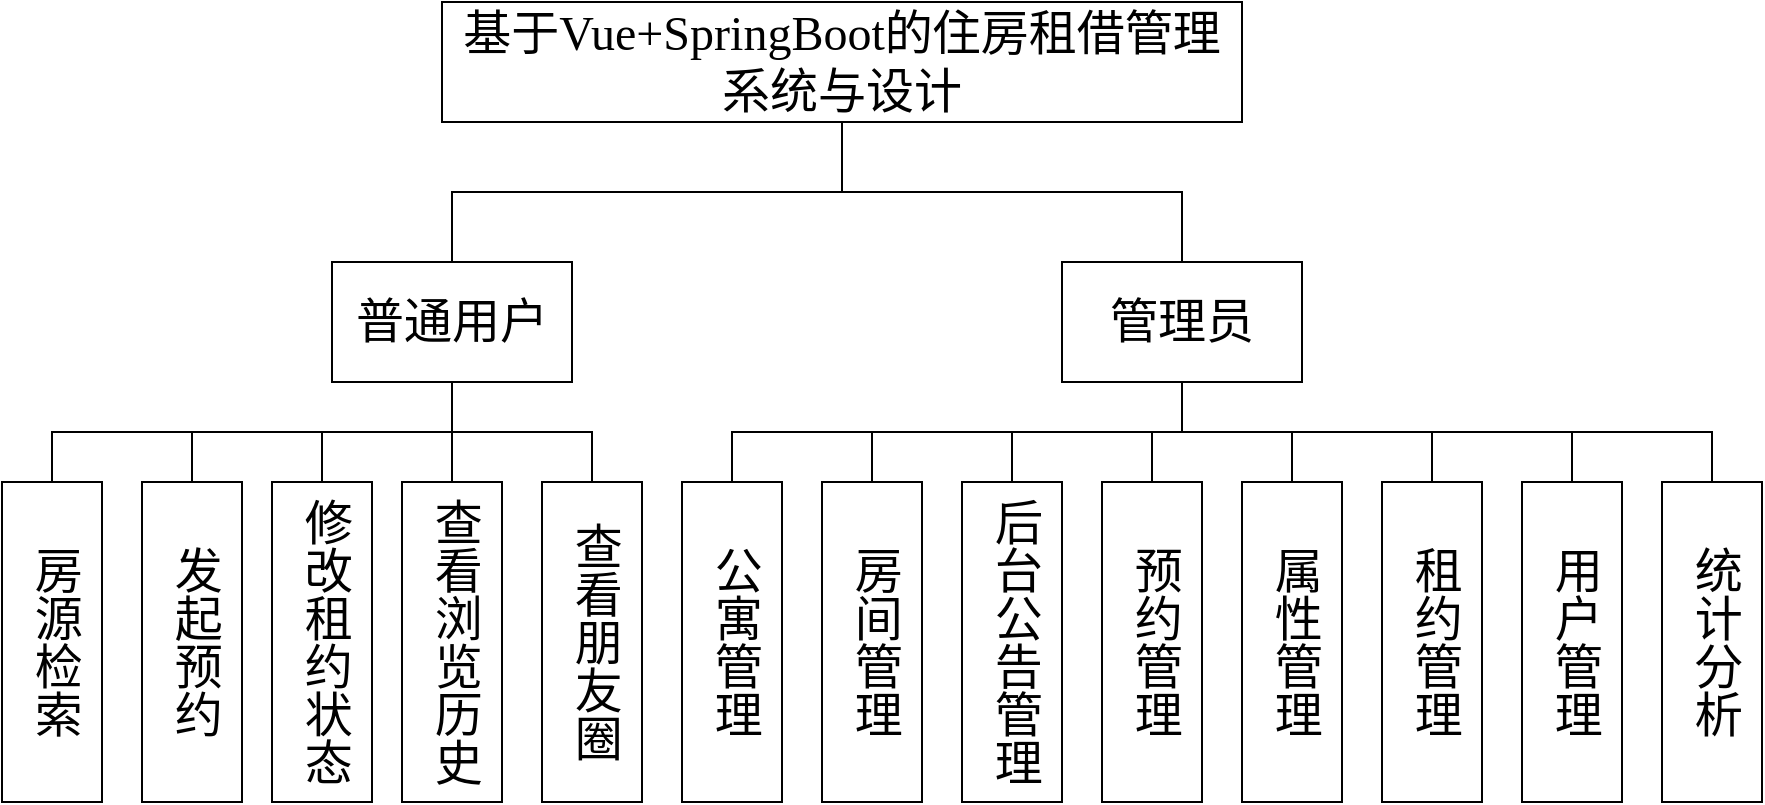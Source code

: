 <mxfile version="24.7.4" pages="6">
  <diagram name="第 1 页" id="FcYuLk7M3eU0l6T_arur">
    <mxGraphModel dx="1220" dy="830" grid="1" gridSize="10" guides="1" tooltips="1" connect="1" arrows="1" fold="1" page="1" pageScale="1" pageWidth="827" pageHeight="1169" math="0" shadow="0">
      <root>
        <mxCell id="0" />
        <mxCell id="1" parent="0" />
        <mxCell id="2OoA-qGZE4qfHTZQGie5-5" style="edgeStyle=orthogonalEdgeStyle;rounded=0;orthogonalLoop=1;jettySize=auto;html=1;exitX=0.5;exitY=1;exitDx=0;exitDy=0;entryX=0.5;entryY=0;entryDx=0;entryDy=0;fontFamily=宋体;fontSize=24;fontStyle=0;endArrow=none;endFill=0;" parent="1" source="2OoA-qGZE4qfHTZQGie5-1" target="2OoA-qGZE4qfHTZQGie5-2" edge="1">
          <mxGeometry relative="1" as="geometry" />
        </mxCell>
        <mxCell id="2OoA-qGZE4qfHTZQGie5-6" style="edgeStyle=orthogonalEdgeStyle;rounded=0;orthogonalLoop=1;jettySize=auto;html=1;exitX=0.5;exitY=1;exitDx=0;exitDy=0;entryX=0.5;entryY=0;entryDx=0;entryDy=0;fontFamily=宋体;fontSize=24;fontStyle=0;endArrow=none;endFill=0;" parent="1" source="2OoA-qGZE4qfHTZQGie5-1" target="2OoA-qGZE4qfHTZQGie5-3" edge="1">
          <mxGeometry relative="1" as="geometry" />
        </mxCell>
        <mxCell id="2OoA-qGZE4qfHTZQGie5-1" value="&lt;span style=&quot;font-size: 24px;&quot; lang=&quot;EN-US&quot;&gt;&lt;font style=&quot;font-size: 24px;&quot;&gt;基于Vue+SpringBoot的住房租借管理系统与设计&lt;/font&gt;&lt;/span&gt;" style="rounded=0;whiteSpace=wrap;html=1;fontFamily=宋体;fontSize=24;fontStyle=0" parent="1" vertex="1">
          <mxGeometry x="230" y="110" width="400" height="60" as="geometry" />
        </mxCell>
        <mxCell id="2OoA-qGZE4qfHTZQGie5-15" style="edgeStyle=orthogonalEdgeStyle;rounded=0;orthogonalLoop=1;jettySize=auto;html=1;exitX=0.5;exitY=1;exitDx=0;exitDy=0;entryX=0.5;entryY=0;entryDx=0;entryDy=0;fontStyle=0;fontFamily=宋体;fontSize=24;endArrow=none;endFill=0;" parent="1" source="2OoA-qGZE4qfHTZQGie5-2" target="2OoA-qGZE4qfHTZQGie5-7" edge="1">
          <mxGeometry relative="1" as="geometry" />
        </mxCell>
        <mxCell id="2OoA-qGZE4qfHTZQGie5-16" style="edgeStyle=orthogonalEdgeStyle;rounded=0;orthogonalLoop=1;jettySize=auto;html=1;exitX=0.5;exitY=1;exitDx=0;exitDy=0;entryX=0.5;entryY=0;entryDx=0;entryDy=0;fontStyle=0;fontFamily=宋体;fontSize=24;endArrow=none;endFill=0;" parent="1" source="2OoA-qGZE4qfHTZQGie5-2" target="2OoA-qGZE4qfHTZQGie5-8" edge="1">
          <mxGeometry relative="1" as="geometry" />
        </mxCell>
        <mxCell id="2OoA-qGZE4qfHTZQGie5-17" style="edgeStyle=orthogonalEdgeStyle;rounded=0;orthogonalLoop=1;jettySize=auto;html=1;exitX=0.5;exitY=1;exitDx=0;exitDy=0;entryX=0.5;entryY=0;entryDx=0;entryDy=0;fontStyle=0;fontFamily=宋体;fontSize=24;endArrow=none;endFill=0;" parent="1" source="2OoA-qGZE4qfHTZQGie5-2" target="2OoA-qGZE4qfHTZQGie5-10" edge="1">
          <mxGeometry relative="1" as="geometry" />
        </mxCell>
        <mxCell id="2OoA-qGZE4qfHTZQGie5-18" style="edgeStyle=orthogonalEdgeStyle;rounded=0;orthogonalLoop=1;jettySize=auto;html=1;exitX=0.5;exitY=1;exitDx=0;exitDy=0;entryX=0.5;entryY=0;entryDx=0;entryDy=0;fontStyle=0;fontFamily=宋体;fontSize=24;endArrow=none;endFill=0;" parent="1" source="2OoA-qGZE4qfHTZQGie5-2" target="2OoA-qGZE4qfHTZQGie5-13" edge="1">
          <mxGeometry relative="1" as="geometry" />
        </mxCell>
        <mxCell id="2OoA-qGZE4qfHTZQGie5-19" style="edgeStyle=orthogonalEdgeStyle;rounded=0;orthogonalLoop=1;jettySize=auto;html=1;exitX=0.5;exitY=1;exitDx=0;exitDy=0;entryX=0.5;entryY=0;entryDx=0;entryDy=0;fontStyle=0;fontFamily=宋体;fontSize=24;endArrow=none;endFill=0;" parent="1" source="2OoA-qGZE4qfHTZQGie5-2" target="2OoA-qGZE4qfHTZQGie5-14" edge="1">
          <mxGeometry relative="1" as="geometry" />
        </mxCell>
        <mxCell id="2OoA-qGZE4qfHTZQGie5-2" value="普通用户" style="rounded=0;whiteSpace=wrap;html=1;fontFamily=宋体;fontSize=24;fontStyle=0" parent="1" vertex="1">
          <mxGeometry x="175" y="240" width="120" height="60" as="geometry" />
        </mxCell>
        <mxCell id="2OoA-qGZE4qfHTZQGie5-25" style="edgeStyle=orthogonalEdgeStyle;rounded=0;orthogonalLoop=1;jettySize=auto;html=1;exitX=0.5;exitY=1;exitDx=0;exitDy=0;entryX=0.5;entryY=0;entryDx=0;entryDy=0;fontStyle=0;fontFamily=宋体;fontSize=24;endArrow=none;endFill=0;" parent="1" source="2OoA-qGZE4qfHTZQGie5-3" target="2OoA-qGZE4qfHTZQGie5-11" edge="1">
          <mxGeometry relative="1" as="geometry" />
        </mxCell>
        <mxCell id="2OoA-qGZE4qfHTZQGie5-26" style="edgeStyle=orthogonalEdgeStyle;rounded=0;orthogonalLoop=1;jettySize=auto;html=1;exitX=0.5;exitY=1;exitDx=0;exitDy=0;entryX=0.5;entryY=0;entryDx=0;entryDy=0;fontStyle=0;fontFamily=宋体;fontSize=24;endArrow=none;endFill=0;" parent="1" source="2OoA-qGZE4qfHTZQGie5-3" target="2OoA-qGZE4qfHTZQGie5-12" edge="1">
          <mxGeometry relative="1" as="geometry" />
        </mxCell>
        <mxCell id="2OoA-qGZE4qfHTZQGie5-27" style="edgeStyle=orthogonalEdgeStyle;rounded=0;orthogonalLoop=1;jettySize=auto;html=1;exitX=0.5;exitY=1;exitDx=0;exitDy=0;entryX=0.5;entryY=0;entryDx=0;entryDy=0;fontStyle=0;fontFamily=宋体;fontSize=24;endArrow=none;endFill=0;" parent="1" source="2OoA-qGZE4qfHTZQGie5-3" target="2OoA-qGZE4qfHTZQGie5-9" edge="1">
          <mxGeometry relative="1" as="geometry" />
        </mxCell>
        <mxCell id="2OoA-qGZE4qfHTZQGie5-28" style="edgeStyle=orthogonalEdgeStyle;rounded=0;orthogonalLoop=1;jettySize=auto;html=1;exitX=0.5;exitY=1;exitDx=0;exitDy=0;entryX=0.5;entryY=0;entryDx=0;entryDy=0;fontStyle=0;fontFamily=宋体;fontSize=24;endArrow=none;endFill=0;" parent="1" source="2OoA-qGZE4qfHTZQGie5-3" target="2OoA-qGZE4qfHTZQGie5-21" edge="1">
          <mxGeometry relative="1" as="geometry" />
        </mxCell>
        <mxCell id="2OoA-qGZE4qfHTZQGie5-29" style="edgeStyle=orthogonalEdgeStyle;rounded=0;orthogonalLoop=1;jettySize=auto;html=1;exitX=0.5;exitY=1;exitDx=0;exitDy=0;fontStyle=0;fontFamily=宋体;fontSize=24;endArrow=none;endFill=0;" parent="1" source="2OoA-qGZE4qfHTZQGie5-3" target="2OoA-qGZE4qfHTZQGie5-22" edge="1">
          <mxGeometry relative="1" as="geometry" />
        </mxCell>
        <mxCell id="2OoA-qGZE4qfHTZQGie5-30" style="edgeStyle=orthogonalEdgeStyle;rounded=0;orthogonalLoop=1;jettySize=auto;html=1;exitX=0.5;exitY=1;exitDx=0;exitDy=0;entryX=0.5;entryY=0;entryDx=0;entryDy=0;fontStyle=0;fontFamily=宋体;fontSize=24;endArrow=none;endFill=0;" parent="1" source="2OoA-qGZE4qfHTZQGie5-3" target="2OoA-qGZE4qfHTZQGie5-24" edge="1">
          <mxGeometry relative="1" as="geometry" />
        </mxCell>
        <mxCell id="2OoA-qGZE4qfHTZQGie5-31" style="edgeStyle=orthogonalEdgeStyle;rounded=0;orthogonalLoop=1;jettySize=auto;html=1;exitX=0.5;exitY=1;exitDx=0;exitDy=0;entryX=0.5;entryY=0;entryDx=0;entryDy=0;fontStyle=0;fontFamily=宋体;fontSize=24;endArrow=none;endFill=0;" parent="1" source="2OoA-qGZE4qfHTZQGie5-3" target="2OoA-qGZE4qfHTZQGie5-23" edge="1">
          <mxGeometry relative="1" as="geometry" />
        </mxCell>
        <mxCell id="2OoA-qGZE4qfHTZQGie5-32" style="edgeStyle=orthogonalEdgeStyle;rounded=0;orthogonalLoop=1;jettySize=auto;html=1;exitX=0.5;exitY=1;exitDx=0;exitDy=0;fontStyle=0;fontFamily=宋体;fontSize=24;endArrow=none;endFill=0;" parent="1" source="2OoA-qGZE4qfHTZQGie5-3" target="2OoA-qGZE4qfHTZQGie5-20" edge="1">
          <mxGeometry relative="1" as="geometry" />
        </mxCell>
        <mxCell id="2OoA-qGZE4qfHTZQGie5-3" value="管理员" style="rounded=0;whiteSpace=wrap;html=1;fontSize=24;fontFamily=宋体;fontStyle=0" parent="1" vertex="1">
          <mxGeometry x="540" y="240" width="120" height="60" as="geometry" />
        </mxCell>
        <mxCell id="2OoA-qGZE4qfHTZQGie5-7" value="房源检索" style="rounded=0;whiteSpace=wrap;html=1;textDirection=vertical-rl;fontFamily=宋体;fontSize=24;fontStyle=0" parent="1" vertex="1">
          <mxGeometry x="10" y="350" width="50" height="160" as="geometry" />
        </mxCell>
        <mxCell id="2OoA-qGZE4qfHTZQGie5-8" value="发起预约" style="rounded=0;whiteSpace=wrap;html=1;textDirection=vertical-rl;fontFamily=宋体;fontSize=24;fontStyle=0" parent="1" vertex="1">
          <mxGeometry x="80" y="350" width="50" height="160" as="geometry" />
        </mxCell>
        <mxCell id="2OoA-qGZE4qfHTZQGie5-9" value="后台公告管理" style="rounded=0;whiteSpace=wrap;html=1;textDirection=vertical-rl;fontFamily=宋体;fontSize=24;fontStyle=0" parent="1" vertex="1">
          <mxGeometry x="490" y="350" width="50" height="160" as="geometry" />
        </mxCell>
        <mxCell id="2OoA-qGZE4qfHTZQGie5-10" value="修改租约状态" style="rounded=0;whiteSpace=wrap;html=1;textDirection=vertical-rl;fontFamily=宋体;fontSize=24;fontStyle=0" parent="1" vertex="1">
          <mxGeometry x="145" y="350" width="50" height="160" as="geometry" />
        </mxCell>
        <mxCell id="2OoA-qGZE4qfHTZQGie5-11" value="公寓管理" style="rounded=0;whiteSpace=wrap;html=1;textDirection=vertical-rl;fontFamily=宋体;fontSize=24;fontStyle=0" parent="1" vertex="1">
          <mxGeometry x="350" y="350" width="50" height="160" as="geometry" />
        </mxCell>
        <mxCell id="2OoA-qGZE4qfHTZQGie5-12" value="房间管理" style="rounded=0;whiteSpace=wrap;html=1;textDirection=vertical-rl;fontFamily=宋体;fontSize=24;fontStyle=0" parent="1" vertex="1">
          <mxGeometry x="420" y="350" width="50" height="160" as="geometry" />
        </mxCell>
        <mxCell id="2OoA-qGZE4qfHTZQGie5-13" value="查看浏览历史" style="rounded=0;whiteSpace=wrap;html=1;textDirection=vertical-rl;fontFamily=宋体;fontSize=24;fontStyle=0" parent="1" vertex="1">
          <mxGeometry x="210" y="350" width="50" height="160" as="geometry" />
        </mxCell>
        <mxCell id="2OoA-qGZE4qfHTZQGie5-14" value="查看朋友圈" style="rounded=0;whiteSpace=wrap;html=1;textDirection=vertical-rl;fontFamily=宋体;fontSize=24;fontStyle=0" parent="1" vertex="1">
          <mxGeometry x="280" y="350" width="50" height="160" as="geometry" />
        </mxCell>
        <mxCell id="2OoA-qGZE4qfHTZQGie5-20" value="统计分析" style="rounded=0;whiteSpace=wrap;html=1;textDirection=vertical-rl;fontFamily=宋体;fontSize=24;fontStyle=0" parent="1" vertex="1">
          <mxGeometry x="840" y="350" width="50" height="160" as="geometry" />
        </mxCell>
        <mxCell id="2OoA-qGZE4qfHTZQGie5-21" value="预约管理" style="rounded=0;whiteSpace=wrap;html=1;textDirection=vertical-rl;fontFamily=宋体;fontSize=24;fontStyle=0" parent="1" vertex="1">
          <mxGeometry x="560" y="350" width="50" height="160" as="geometry" />
        </mxCell>
        <mxCell id="2OoA-qGZE4qfHTZQGie5-22" value="属性管理" style="rounded=0;whiteSpace=wrap;html=1;textDirection=vertical-rl;fontFamily=宋体;fontSize=24;fontStyle=0" parent="1" vertex="1">
          <mxGeometry x="630" y="350" width="50" height="160" as="geometry" />
        </mxCell>
        <mxCell id="2OoA-qGZE4qfHTZQGie5-23" value="用户管理" style="rounded=0;whiteSpace=wrap;html=1;textDirection=vertical-rl;fontFamily=宋体;fontSize=24;fontStyle=0" parent="1" vertex="1">
          <mxGeometry x="770" y="350" width="50" height="160" as="geometry" />
        </mxCell>
        <mxCell id="2OoA-qGZE4qfHTZQGie5-24" value="租约管理" style="rounded=0;whiteSpace=wrap;html=1;textDirection=vertical-rl;fontFamily=宋体;fontSize=24;fontStyle=0" parent="1" vertex="1">
          <mxGeometry x="700" y="350" width="50" height="160" as="geometry" />
        </mxCell>
      </root>
    </mxGraphModel>
  </diagram>
  <diagram id="Fwppzsf_L_YtIhirDorg" name="第 2 页">
    <mxGraphModel dx="854" dy="581" grid="1" gridSize="10" guides="1" tooltips="1" connect="1" arrows="1" fold="1" page="1" pageScale="1" pageWidth="827" pageHeight="1169" math="0" shadow="0">
      <root>
        <mxCell id="0" />
        <mxCell id="1" parent="0" />
        <mxCell id="SZwUJKsrsuimO1vQM_Lm-1" value="公寓表" style="rounded=0;whiteSpace=wrap;html=1;fontFamily=黑体;fontSize=20;" parent="1" vertex="1">
          <mxGeometry x="335" y="270" width="120" height="60" as="geometry" />
        </mxCell>
        <mxCell id="SZwUJKsrsuimO1vQM_Lm-15" style="edgeStyle=none;rounded=0;orthogonalLoop=1;jettySize=auto;html=1;exitX=1;exitY=0;exitDx=0;exitDy=0;entryX=0;entryY=0.75;entryDx=0;entryDy=0;endArrow=none;endFill=0;" parent="1" source="SZwUJKsrsuimO1vQM_Lm-2" target="SZwUJKsrsuimO1vQM_Lm-1" edge="1">
          <mxGeometry relative="1" as="geometry" />
        </mxCell>
        <mxCell id="SZwUJKsrsuimO1vQM_Lm-2" value="发布状态" style="ellipse;whiteSpace=wrap;html=1;fontFamily=黑体;fontSize=20;" parent="1" vertex="1">
          <mxGeometry x="190" y="340" width="90" height="80" as="geometry" />
        </mxCell>
        <mxCell id="SZwUJKsrsuimO1vQM_Lm-14" style="edgeStyle=none;rounded=0;orthogonalLoop=1;jettySize=auto;html=1;exitX=1;exitY=0.5;exitDx=0;exitDy=0;entryX=0;entryY=0.5;entryDx=0;entryDy=0;endArrow=none;endFill=0;" parent="1" source="SZwUJKsrsuimO1vQM_Lm-3" target="SZwUJKsrsuimO1vQM_Lm-1" edge="1">
          <mxGeometry relative="1" as="geometry" />
        </mxCell>
        <mxCell id="SZwUJKsrsuimO1vQM_Lm-3" value="公寓&lt;div&gt;联系方式&lt;/div&gt;" style="ellipse;whiteSpace=wrap;html=1;fontFamily=黑体;fontSize=20;" parent="1" vertex="1">
          <mxGeometry x="170" y="250" width="90" height="80" as="geometry" />
        </mxCell>
        <mxCell id="SZwUJKsrsuimO1vQM_Lm-17" style="edgeStyle=none;rounded=0;orthogonalLoop=1;jettySize=auto;html=1;exitX=0.5;exitY=0;exitDx=0;exitDy=0;entryX=0.5;entryY=1;entryDx=0;entryDy=0;endArrow=none;endFill=0;" parent="1" source="SZwUJKsrsuimO1vQM_Lm-4" target="SZwUJKsrsuimO1vQM_Lm-1" edge="1">
          <mxGeometry relative="1" as="geometry" />
        </mxCell>
        <mxCell id="SZwUJKsrsuimO1vQM_Lm-4" value="纬度" style="ellipse;whiteSpace=wrap;html=1;fontFamily=黑体;fontSize=20;" parent="1" vertex="1">
          <mxGeometry x="360" y="430" width="90" height="80" as="geometry" />
        </mxCell>
        <mxCell id="SZwUJKsrsuimO1vQM_Lm-20" style="edgeStyle=none;rounded=0;orthogonalLoop=1;jettySize=auto;html=1;exitX=0;exitY=0.5;exitDx=0;exitDy=0;entryX=1;entryY=0.5;entryDx=0;entryDy=0;endArrow=none;endFill=0;" parent="1" source="SZwUJKsrsuimO1vQM_Lm-5" target="SZwUJKsrsuimO1vQM_Lm-1" edge="1">
          <mxGeometry relative="1" as="geometry" />
        </mxCell>
        <mxCell id="SZwUJKsrsuimO1vQM_Lm-5" value="经度" style="ellipse;whiteSpace=wrap;html=1;fontFamily=黑体;fontSize=20;" parent="1" vertex="1">
          <mxGeometry x="520" y="230" width="90" height="80" as="geometry" />
        </mxCell>
        <mxCell id="SZwUJKsrsuimO1vQM_Lm-21" style="edgeStyle=none;rounded=0;orthogonalLoop=1;jettySize=auto;html=1;exitX=0;exitY=1;exitDx=0;exitDy=0;entryX=1;entryY=0.25;entryDx=0;entryDy=0;endArrow=none;endFill=0;" parent="1" source="SZwUJKsrsuimO1vQM_Lm-6" target="SZwUJKsrsuimO1vQM_Lm-1" edge="1">
          <mxGeometry relative="1" as="geometry" />
        </mxCell>
        <mxCell id="SZwUJKsrsuimO1vQM_Lm-6" value="详细地址" style="ellipse;whiteSpace=wrap;html=1;fontFamily=黑体;fontSize=20;" parent="1" vertex="1">
          <mxGeometry x="480" y="150" width="90" height="80" as="geometry" />
        </mxCell>
        <mxCell id="SZwUJKsrsuimO1vQM_Lm-22" style="edgeStyle=none;rounded=0;orthogonalLoop=1;jettySize=auto;html=1;exitX=0.5;exitY=1;exitDx=0;exitDy=0;entryX=0.75;entryY=0;entryDx=0;entryDy=0;endArrow=none;endFill=0;" parent="1" source="SZwUJKsrsuimO1vQM_Lm-7" target="SZwUJKsrsuimO1vQM_Lm-1" edge="1">
          <mxGeometry relative="1" as="geometry" />
        </mxCell>
        <mxCell id="SZwUJKsrsuimO1vQM_Lm-7" value="所属&lt;div&gt;省份ID&lt;/div&gt;" style="ellipse;whiteSpace=wrap;html=1;fontFamily=黑体;fontSize=20;" parent="1" vertex="1">
          <mxGeometry x="380" y="110" width="90" height="80" as="geometry" />
        </mxCell>
        <mxCell id="SZwUJKsrsuimO1vQM_Lm-13" style="edgeStyle=none;rounded=0;orthogonalLoop=1;jettySize=auto;html=1;exitX=1;exitY=1;exitDx=0;exitDy=0;entryX=0;entryY=0.25;entryDx=0;entryDy=0;endArrow=none;endFill=0;" parent="1" source="SZwUJKsrsuimO1vQM_Lm-8" target="SZwUJKsrsuimO1vQM_Lm-1" edge="1">
          <mxGeometry relative="1" as="geometry" />
        </mxCell>
        <mxCell id="SZwUJKsrsuimO1vQM_Lm-8" value="所属&lt;div&gt;城市ID&lt;/div&gt;" style="ellipse;whiteSpace=wrap;html=1;fontFamily=黑体;fontSize=20;" parent="1" vertex="1">
          <mxGeometry x="200" y="170" width="90" height="80" as="geometry" />
        </mxCell>
        <mxCell id="SZwUJKsrsuimO1vQM_Lm-18" style="edgeStyle=none;rounded=0;orthogonalLoop=1;jettySize=auto;html=1;exitX=0;exitY=0;exitDx=0;exitDy=0;entryX=0.75;entryY=1;entryDx=0;entryDy=0;endArrow=none;endFill=0;" parent="1" source="SZwUJKsrsuimO1vQM_Lm-9" target="SZwUJKsrsuimO1vQM_Lm-1" edge="1">
          <mxGeometry relative="1" as="geometry" />
        </mxCell>
        <mxCell id="SZwUJKsrsuimO1vQM_Lm-9" value="所属&lt;div&gt;区域ID&lt;/div&gt;" style="ellipse;whiteSpace=wrap;html=1;fontFamily=黑体;fontSize=20;" parent="1" vertex="1">
          <mxGeometry x="450" y="390" width="90" height="80" as="geometry" />
        </mxCell>
        <mxCell id="SZwUJKsrsuimO1vQM_Lm-16" style="edgeStyle=none;rounded=0;orthogonalLoop=1;jettySize=auto;html=1;exitX=0.5;exitY=0;exitDx=0;exitDy=0;entryX=0.25;entryY=1;entryDx=0;entryDy=0;endArrow=none;endFill=0;" parent="1" source="SZwUJKsrsuimO1vQM_Lm-10" target="SZwUJKsrsuimO1vQM_Lm-1" edge="1">
          <mxGeometry relative="1" as="geometry" />
        </mxCell>
        <mxCell id="SZwUJKsrsuimO1vQM_Lm-10" value="公寓介绍" style="ellipse;whiteSpace=wrap;html=1;fontFamily=黑体;fontSize=20;" parent="1" vertex="1">
          <mxGeometry x="260" y="400" width="90" height="80" as="geometry" />
        </mxCell>
        <mxCell id="SZwUJKsrsuimO1vQM_Lm-19" style="edgeStyle=none;rounded=0;orthogonalLoop=1;jettySize=auto;html=1;exitX=0;exitY=0;exitDx=0;exitDy=0;entryX=1;entryY=0.75;entryDx=0;entryDy=0;endArrow=none;endFill=0;" parent="1" source="SZwUJKsrsuimO1vQM_Lm-11" target="SZwUJKsrsuimO1vQM_Lm-1" edge="1">
          <mxGeometry relative="1" as="geometry" />
        </mxCell>
        <mxCell id="SZwUJKsrsuimO1vQM_Lm-11" value="公寓名称" style="ellipse;whiteSpace=wrap;html=1;fontFamily=黑体;fontSize=20;" parent="1" vertex="1">
          <mxGeometry x="510" y="320" width="90" height="80" as="geometry" />
        </mxCell>
        <mxCell id="SZwUJKsrsuimO1vQM_Lm-23" style="edgeStyle=none;rounded=0;orthogonalLoop=1;jettySize=auto;html=1;exitX=0.5;exitY=1;exitDx=0;exitDy=0;entryX=0.25;entryY=0;entryDx=0;entryDy=0;endArrow=none;endFill=0;" parent="1" source="SZwUJKsrsuimO1vQM_Lm-12" target="SZwUJKsrsuimO1vQM_Lm-1" edge="1">
          <mxGeometry relative="1" as="geometry" />
        </mxCell>
        <mxCell id="SZwUJKsrsuimO1vQM_Lm-12" value="主键" style="ellipse;whiteSpace=wrap;html=1;fontFamily=黑体;fontSize=20;" parent="1" vertex="1">
          <mxGeometry x="280" y="110" width="90" height="80" as="geometry" />
        </mxCell>
      </root>
    </mxGraphModel>
  </diagram>
  <diagram id="QqJfFdlYY6P-vBGl2SbI" name="第 3 页">
    <mxGraphModel dx="854" dy="581" grid="1" gridSize="10" guides="1" tooltips="1" connect="1" arrows="1" fold="1" page="1" pageScale="1" pageWidth="827" pageHeight="1169" math="0" shadow="0">
      <root>
        <mxCell id="0" />
        <mxCell id="1" parent="0" />
        <mxCell id="VVMVrB-8EFijV07VmHw6-1" value="房间表" style="rounded=0;whiteSpace=wrap;html=1;fontFamily=黑体;fontSize=20;" vertex="1" parent="1">
          <mxGeometry x="320" y="260" width="120" height="60" as="geometry" />
        </mxCell>
        <mxCell id="VVMVrB-8EFijV07VmHw6-6" style="edgeStyle=none;rounded=0;orthogonalLoop=1;jettySize=auto;html=1;exitX=1;exitY=0;exitDx=0;exitDy=0;entryX=0.25;entryY=1;entryDx=0;entryDy=0;endArrow=none;endFill=0;" edge="1" parent="1" source="VVMVrB-8EFijV07VmHw6-7" target="VVMVrB-8EFijV07VmHw6-1">
          <mxGeometry relative="1" as="geometry" />
        </mxCell>
        <mxCell id="VVMVrB-8EFijV07VmHw6-7" value="更新时间" style="ellipse;whiteSpace=wrap;html=1;fontFamily=黑体;fontSize=20;" vertex="1" parent="1">
          <mxGeometry x="220" y="360" width="90" height="80" as="geometry" />
        </mxCell>
        <mxCell id="VVMVrB-8EFijV07VmHw6-8" style="edgeStyle=none;rounded=0;orthogonalLoop=1;jettySize=auto;html=1;exitX=0;exitY=0.5;exitDx=0;exitDy=0;entryX=1;entryY=0.5;entryDx=0;entryDy=0;endArrow=none;endFill=0;" edge="1" parent="1" source="VVMVrB-8EFijV07VmHw6-9" target="VVMVrB-8EFijV07VmHw6-1">
          <mxGeometry relative="1" as="geometry" />
        </mxCell>
        <mxCell id="VVMVrB-8EFijV07VmHw6-9" value="所属&lt;div&gt;公寓ID&lt;/div&gt;" style="ellipse;whiteSpace=wrap;html=1;fontFamily=黑体;fontSize=20;" vertex="1" parent="1">
          <mxGeometry x="530" y="250" width="90" height="80" as="geometry" />
        </mxCell>
        <mxCell id="VVMVrB-8EFijV07VmHw6-10" style="edgeStyle=none;rounded=0;orthogonalLoop=1;jettySize=auto;html=1;exitX=0;exitY=1;exitDx=0;exitDy=0;entryX=1;entryY=0.25;entryDx=0;entryDy=0;endArrow=none;endFill=0;" edge="1" parent="1" source="VVMVrB-8EFijV07VmHw6-11" target="VVMVrB-8EFijV07VmHw6-1">
          <mxGeometry relative="1" as="geometry" />
        </mxCell>
        <mxCell id="VVMVrB-8EFijV07VmHw6-11" value="租金" style="ellipse;whiteSpace=wrap;html=1;fontFamily=黑体;fontSize=20;" vertex="1" parent="1">
          <mxGeometry x="460" y="160" width="90" height="80" as="geometry" />
        </mxCell>
        <mxCell id="VVMVrB-8EFijV07VmHw6-12" style="edgeStyle=none;rounded=0;orthogonalLoop=1;jettySize=auto;html=1;exitX=0.5;exitY=1;exitDx=0;exitDy=0;entryX=0.5;entryY=0;entryDx=0;entryDy=0;endArrow=none;endFill=0;" edge="1" parent="1" source="VVMVrB-8EFijV07VmHw6-13" target="VVMVrB-8EFijV07VmHw6-1">
          <mxGeometry relative="1" as="geometry" />
        </mxCell>
        <mxCell id="VVMVrB-8EFijV07VmHw6-13" value="房间号" style="ellipse;whiteSpace=wrap;html=1;fontFamily=黑体;fontSize=20;" vertex="1" parent="1">
          <mxGeometry x="350" y="110" width="90" height="80" as="geometry" />
        </mxCell>
        <mxCell id="VVMVrB-8EFijV07VmHw6-16" style="edgeStyle=none;rounded=0;orthogonalLoop=1;jettySize=auto;html=1;exitX=0.5;exitY=0;exitDx=0;exitDy=0;entryX=0.63;entryY=0.99;entryDx=0;entryDy=0;endArrow=none;endFill=0;entryPerimeter=0;" edge="1" parent="1" source="VVMVrB-8EFijV07VmHw6-17" target="VVMVrB-8EFijV07VmHw6-1">
          <mxGeometry relative="1" as="geometry" />
        </mxCell>
        <mxCell id="VVMVrB-8EFijV07VmHw6-17" value="创建时间" style="ellipse;whiteSpace=wrap;html=1;fontFamily=黑体;fontSize=20;" vertex="1" parent="1">
          <mxGeometry x="350" y="390" width="90" height="80" as="geometry" />
        </mxCell>
        <mxCell id="VVMVrB-8EFijV07VmHw6-18" style="edgeStyle=none;rounded=0;orthogonalLoop=1;jettySize=auto;html=1;exitX=1;exitY=0.5;exitDx=0;exitDy=0;entryX=0;entryY=0.5;entryDx=0;entryDy=0;endArrow=none;endFill=0;" edge="1" parent="1" source="VVMVrB-8EFijV07VmHw6-19" target="VVMVrB-8EFijV07VmHw6-1">
          <mxGeometry relative="1" as="geometry" />
        </mxCell>
        <mxCell id="VVMVrB-8EFijV07VmHw6-19" value="逻辑删除" style="ellipse;whiteSpace=wrap;html=1;fontFamily=黑体;fontSize=20;" vertex="1" parent="1">
          <mxGeometry x="170" y="250" width="90" height="80" as="geometry" />
        </mxCell>
        <mxCell id="VVMVrB-8EFijV07VmHw6-20" style="edgeStyle=none;rounded=0;orthogonalLoop=1;jettySize=auto;html=1;exitX=0;exitY=0;exitDx=0;exitDy=0;entryX=1;entryY=0.75;entryDx=0;entryDy=0;endArrow=none;endFill=0;" edge="1" parent="1" source="VVMVrB-8EFijV07VmHw6-21" target="VVMVrB-8EFijV07VmHw6-1">
          <mxGeometry relative="1" as="geometry" />
        </mxCell>
        <mxCell id="VVMVrB-8EFijV07VmHw6-21" value="发布状态" style="ellipse;whiteSpace=wrap;html=1;fontFamily=黑体;fontSize=20;" vertex="1" parent="1">
          <mxGeometry x="470" y="350" width="90" height="80" as="geometry" />
        </mxCell>
        <mxCell id="VVMVrB-8EFijV07VmHw6-22" style="edgeStyle=none;rounded=0;orthogonalLoop=1;jettySize=auto;html=1;exitX=1;exitY=1;exitDx=0;exitDy=0;entryX=0.25;entryY=0;entryDx=0;entryDy=0;endArrow=none;endFill=0;" edge="1" parent="1" source="VVMVrB-8EFijV07VmHw6-23" target="VVMVrB-8EFijV07VmHw6-1">
          <mxGeometry relative="1" as="geometry" />
        </mxCell>
        <mxCell id="VVMVrB-8EFijV07VmHw6-23" value="主键" style="ellipse;whiteSpace=wrap;html=1;fontFamily=黑体;fontSize=20;" vertex="1" parent="1">
          <mxGeometry x="230" y="150" width="90" height="80" as="geometry" />
        </mxCell>
      </root>
    </mxGraphModel>
  </diagram>
  <diagram id="1LeeZoVBugdSqgpWgSt4" name="第 4 页">
    <mxGraphModel dx="854" dy="581" grid="1" gridSize="10" guides="1" tooltips="1" connect="1" arrows="1" fold="1" page="1" pageScale="1" pageWidth="827" pageHeight="1169" math="0" shadow="0">
      <root>
        <mxCell id="0" />
        <mxCell id="1" parent="0" />
        <mxCell id="K76JRtUYxC9YQa3Iwt1u-1" value="用户表" style="rounded=0;whiteSpace=wrap;html=1;fontFamily=黑体;fontSize=20;" parent="1" vertex="1">
          <mxGeometry x="339" y="270" width="120" height="60" as="geometry" />
        </mxCell>
        <mxCell id="K76JRtUYxC9YQa3Iwt1u-2" style="edgeStyle=none;rounded=0;orthogonalLoop=1;jettySize=auto;html=1;exitX=1;exitY=0;exitDx=0;exitDy=0;entryX=0;entryY=0.75;entryDx=0;entryDy=0;endArrow=none;endFill=0;" parent="1" source="K76JRtUYxC9YQa3Iwt1u-3" target="K76JRtUYxC9YQa3Iwt1u-1" edge="1">
          <mxGeometry relative="1" as="geometry" />
        </mxCell>
        <mxCell id="K76JRtUYxC9YQa3Iwt1u-3" value="创建时间" style="ellipse;whiteSpace=wrap;html=1;fontFamily=黑体;fontSize=20;" parent="1" vertex="1">
          <mxGeometry x="190" y="340" width="90" height="80" as="geometry" />
        </mxCell>
        <mxCell id="K76JRtUYxC9YQa3Iwt1u-4" style="edgeStyle=none;rounded=0;orthogonalLoop=1;jettySize=auto;html=1;exitX=1;exitY=0.5;exitDx=0;exitDy=0;entryX=0;entryY=0.5;entryDx=0;entryDy=0;endArrow=none;endFill=0;" parent="1" source="K76JRtUYxC9YQa3Iwt1u-5" target="K76JRtUYxC9YQa3Iwt1u-1" edge="1">
          <mxGeometry relative="1" as="geometry" />
        </mxCell>
        <mxCell id="K76JRtUYxC9YQa3Iwt1u-5" value="更新时间" style="ellipse;whiteSpace=wrap;html=1;fontFamily=黑体;fontSize=20;" parent="1" vertex="1">
          <mxGeometry x="155" y="250" width="90" height="80" as="geometry" />
        </mxCell>
        <mxCell id="K76JRtUYxC9YQa3Iwt1u-6" style="edgeStyle=none;rounded=0;orthogonalLoop=1;jettySize=auto;html=1;exitX=0.5;exitY=0;exitDx=0;exitDy=0;entryX=0.5;entryY=1;entryDx=0;entryDy=0;endArrow=none;endFill=0;" parent="1" source="K76JRtUYxC9YQa3Iwt1u-7" target="K76JRtUYxC9YQa3Iwt1u-1" edge="1">
          <mxGeometry relative="1" as="geometry" />
        </mxCell>
        <mxCell id="K76JRtUYxC9YQa3Iwt1u-7" value="居住地址" style="ellipse;whiteSpace=wrap;html=1;fontFamily=黑体;fontSize=20;" parent="1" vertex="1">
          <mxGeometry x="369" y="420" width="90" height="80" as="geometry" />
        </mxCell>
        <mxCell id="K76JRtUYxC9YQa3Iwt1u-8" style="edgeStyle=none;rounded=0;orthogonalLoop=1;jettySize=auto;html=1;exitX=0;exitY=0.5;exitDx=0;exitDy=0;entryX=1;entryY=0.25;entryDx=0;entryDy=0;endArrow=none;endFill=0;" parent="1" source="K76JRtUYxC9YQa3Iwt1u-9" target="K76JRtUYxC9YQa3Iwt1u-1" edge="1">
          <mxGeometry relative="1" as="geometry" />
        </mxCell>
        <mxCell id="K76JRtUYxC9YQa3Iwt1u-9" value="昵称" style="ellipse;whiteSpace=wrap;html=1;fontFamily=黑体;fontSize=20;" parent="1" vertex="1">
          <mxGeometry x="540" y="230" width="90" height="80" as="geometry" />
        </mxCell>
        <mxCell id="K76JRtUYxC9YQa3Iwt1u-10" style="edgeStyle=none;rounded=0;orthogonalLoop=1;jettySize=auto;html=1;exitX=0;exitY=1;exitDx=0;exitDy=0;entryX=0.75;entryY=0;entryDx=0;entryDy=0;endArrow=none;endFill=0;" parent="1" source="K76JRtUYxC9YQa3Iwt1u-11" target="K76JRtUYxC9YQa3Iwt1u-1" edge="1">
          <mxGeometry relative="1" as="geometry" />
        </mxCell>
        <mxCell id="K76JRtUYxC9YQa3Iwt1u-11" value="头像URL" style="ellipse;whiteSpace=wrap;html=1;fontFamily=黑体;fontSize=20;" parent="1" vertex="1">
          <mxGeometry x="490" y="140" width="90" height="80" as="geometry" />
        </mxCell>
        <mxCell id="K76JRtUYxC9YQa3Iwt1u-12" style="edgeStyle=none;rounded=0;orthogonalLoop=1;jettySize=auto;html=1;exitX=0.5;exitY=1;exitDx=0;exitDy=0;entryX=0.5;entryY=0;entryDx=0;entryDy=0;endArrow=none;endFill=0;" parent="1" source="K76JRtUYxC9YQa3Iwt1u-13" target="K76JRtUYxC9YQa3Iwt1u-1" edge="1">
          <mxGeometry relative="1" as="geometry" />
        </mxCell>
        <mxCell id="K76JRtUYxC9YQa3Iwt1u-13" value="手机号码" style="ellipse;whiteSpace=wrap;html=1;fontFamily=黑体;fontSize=20;" parent="1" vertex="1">
          <mxGeometry x="380" y="110" width="90" height="80" as="geometry" />
        </mxCell>
        <mxCell id="K76JRtUYxC9YQa3Iwt1u-14" style="edgeStyle=none;rounded=0;orthogonalLoop=1;jettySize=auto;html=1;exitX=1;exitY=1;exitDx=0;exitDy=0;entryX=0;entryY=0.25;entryDx=0;entryDy=0;endArrow=none;endFill=0;" parent="1" source="K76JRtUYxC9YQa3Iwt1u-15" target="K76JRtUYxC9YQa3Iwt1u-1" edge="1">
          <mxGeometry relative="1" as="geometry" />
        </mxCell>
        <mxCell id="K76JRtUYxC9YQa3Iwt1u-15" value="逻辑删除" style="ellipse;whiteSpace=wrap;html=1;fontFamily=黑体;fontSize=20;" parent="1" vertex="1">
          <mxGeometry x="200" y="170" width="90" height="80" as="geometry" />
        </mxCell>
        <mxCell id="K76JRtUYxC9YQa3Iwt1u-16" style="edgeStyle=none;rounded=0;orthogonalLoop=1;jettySize=auto;html=1;exitX=0;exitY=0;exitDx=0;exitDy=0;entryX=0.75;entryY=1;entryDx=0;entryDy=0;endArrow=none;endFill=0;" parent="1" source="K76JRtUYxC9YQa3Iwt1u-17" target="K76JRtUYxC9YQa3Iwt1u-1" edge="1">
          <mxGeometry relative="1" as="geometry" />
        </mxCell>
        <mxCell id="K76JRtUYxC9YQa3Iwt1u-17" value="邮箱" style="ellipse;whiteSpace=wrap;html=1;fontFamily=黑体;fontSize=20;" parent="1" vertex="1">
          <mxGeometry x="470" y="400" width="90" height="80" as="geometry" />
        </mxCell>
        <mxCell id="K76JRtUYxC9YQa3Iwt1u-18" style="edgeStyle=none;rounded=0;orthogonalLoop=1;jettySize=auto;html=1;exitX=0.5;exitY=0;exitDx=0;exitDy=0;entryX=0.25;entryY=1;entryDx=0;entryDy=0;endArrow=none;endFill=0;" parent="1" source="K76JRtUYxC9YQa3Iwt1u-19" target="K76JRtUYxC9YQa3Iwt1u-1" edge="1">
          <mxGeometry relative="1" as="geometry" />
        </mxCell>
        <mxCell id="K76JRtUYxC9YQa3Iwt1u-19" value="描述" style="ellipse;whiteSpace=wrap;html=1;fontFamily=黑体;fontSize=20;" parent="1" vertex="1">
          <mxGeometry x="260" y="410" width="90" height="80" as="geometry" />
        </mxCell>
        <mxCell id="K76JRtUYxC9YQa3Iwt1u-20" style="edgeStyle=none;rounded=0;orthogonalLoop=1;jettySize=auto;html=1;exitX=0;exitY=0;exitDx=0;exitDy=0;entryX=1;entryY=0.75;entryDx=0;entryDy=0;endArrow=none;endFill=0;" parent="1" source="K76JRtUYxC9YQa3Iwt1u-21" target="K76JRtUYxC9YQa3Iwt1u-1" edge="1">
          <mxGeometry relative="1" as="geometry" />
        </mxCell>
        <mxCell id="K76JRtUYxC9YQa3Iwt1u-21" value="账号状态" style="ellipse;whiteSpace=wrap;html=1;fontFamily=黑体;fontSize=20;" parent="1" vertex="1">
          <mxGeometry x="530" y="320" width="90" height="80" as="geometry" />
        </mxCell>
        <mxCell id="K76JRtUYxC9YQa3Iwt1u-22" style="edgeStyle=none;rounded=0;orthogonalLoop=1;jettySize=auto;html=1;exitX=0.5;exitY=1;exitDx=0;exitDy=0;entryX=0.25;entryY=0;entryDx=0;entryDy=0;endArrow=none;endFill=0;" parent="1" source="K76JRtUYxC9YQa3Iwt1u-23" target="K76JRtUYxC9YQa3Iwt1u-1" edge="1">
          <mxGeometry relative="1" as="geometry" />
        </mxCell>
        <mxCell id="K76JRtUYxC9YQa3Iwt1u-23" value="主键" style="ellipse;whiteSpace=wrap;html=1;fontFamily=黑体;fontSize=20;" parent="1" vertex="1">
          <mxGeometry x="280" y="110" width="90" height="80" as="geometry" />
        </mxCell>
      </root>
    </mxGraphModel>
  </diagram>
  <diagram id="5z-O_po_vHv_2ad9bzvZ" name="第 5 页">
    <mxGraphModel dx="854" dy="581" grid="1" gridSize="10" guides="1" tooltips="1" connect="1" arrows="1" fold="1" page="1" pageScale="1" pageWidth="827" pageHeight="1169" math="0" shadow="0">
      <root>
        <mxCell id="0" />
        <mxCell id="1" parent="0" />
        <mxCell id="oa3razZY_fX1WmeCYSX0-1" value="预约看房表" style="rounded=0;whiteSpace=wrap;html=1;fontFamily=黑体;fontSize=20;" vertex="1" parent="1">
          <mxGeometry x="320" y="260" width="120" height="60" as="geometry" />
        </mxCell>
        <mxCell id="oa3razZY_fX1WmeCYSX0-2" style="edgeStyle=none;rounded=0;orthogonalLoop=1;jettySize=auto;html=1;exitX=1;exitY=0;exitDx=0;exitDy=0;entryX=0;entryY=0.75;entryDx=0;entryDy=0;endArrow=none;endFill=0;" edge="1" parent="1" source="oa3razZY_fX1WmeCYSX0-3" target="oa3razZY_fX1WmeCYSX0-1">
          <mxGeometry relative="1" as="geometry" />
        </mxCell>
        <mxCell id="oa3razZY_fX1WmeCYSX0-3" value="创建时间" style="ellipse;whiteSpace=wrap;html=1;fontFamily=黑体;fontSize=20;" vertex="1" parent="1">
          <mxGeometry x="155" y="340" width="90" height="80" as="geometry" />
        </mxCell>
        <mxCell id="oa3razZY_fX1WmeCYSX0-4" style="edgeStyle=none;rounded=0;orthogonalLoop=1;jettySize=auto;html=1;exitX=1;exitY=0.5;exitDx=0;exitDy=0;entryX=0;entryY=0.5;entryDx=0;entryDy=0;endArrow=none;endFill=0;" edge="1" parent="1" source="oa3razZY_fX1WmeCYSX0-5" target="oa3razZY_fX1WmeCYSX0-1">
          <mxGeometry relative="1" as="geometry" />
        </mxCell>
        <mxCell id="oa3razZY_fX1WmeCYSX0-5" value="更新时间" style="ellipse;whiteSpace=wrap;html=1;fontFamily=黑体;fontSize=20;" vertex="1" parent="1">
          <mxGeometry x="110" y="250" width="90" height="80" as="geometry" />
        </mxCell>
        <mxCell id="oa3razZY_fX1WmeCYSX0-6" style="edgeStyle=none;rounded=0;orthogonalLoop=1;jettySize=auto;html=1;exitX=0.5;exitY=0;exitDx=0;exitDy=0;entryX=0.5;entryY=1;entryDx=0;entryDy=0;endArrow=none;endFill=0;" edge="1" parent="1" source="oa3razZY_fX1WmeCYSX0-7" target="oa3razZY_fX1WmeCYSX0-1">
          <mxGeometry relative="1" as="geometry" />
        </mxCell>
        <mxCell id="oa3razZY_fX1WmeCYSX0-7" value="备注信息" style="ellipse;whiteSpace=wrap;html=1;fontFamily=黑体;fontSize=20;" vertex="1" parent="1">
          <mxGeometry x="335" y="450" width="90" height="80" as="geometry" />
        </mxCell>
        <mxCell id="oa3razZY_fX1WmeCYSX0-8" style="edgeStyle=none;rounded=0;orthogonalLoop=1;jettySize=auto;html=1;exitX=0;exitY=0.5;exitDx=0;exitDy=0;entryX=1;entryY=0.5;entryDx=0;entryDy=0;endArrow=none;endFill=0;" edge="1" parent="1" source="oa3razZY_fX1WmeCYSX0-9" target="oa3razZY_fX1WmeCYSX0-1">
          <mxGeometry relative="1" as="geometry" />
        </mxCell>
        <mxCell id="oa3razZY_fX1WmeCYSX0-9" value="用户&lt;div&gt;手机号码&lt;/div&gt;" style="ellipse;whiteSpace=wrap;html=1;fontFamily=黑体;fontSize=20;" vertex="1" parent="1">
          <mxGeometry x="550" y="250" width="90" height="80" as="geometry" />
        </mxCell>
        <mxCell id="oa3razZY_fX1WmeCYSX0-10" style="edgeStyle=none;rounded=0;orthogonalLoop=1;jettySize=auto;html=1;exitX=0;exitY=0.5;exitDx=0;exitDy=0;entryX=1;entryY=0.25;entryDx=0;entryDy=0;endArrow=none;endFill=0;" edge="1" parent="1" source="oa3razZY_fX1WmeCYSX0-11" target="oa3razZY_fX1WmeCYSX0-1">
          <mxGeometry relative="1" as="geometry" />
        </mxCell>
        <mxCell id="oa3razZY_fX1WmeCYSX0-11" value="用户姓名" style="ellipse;whiteSpace=wrap;html=1;fontFamily=黑体;fontSize=20;" vertex="1" parent="1">
          <mxGeometry x="500" y="160" width="90" height="80" as="geometry" />
        </mxCell>
        <mxCell id="oa3razZY_fX1WmeCYSX0-12" style="edgeStyle=none;rounded=0;orthogonalLoop=1;jettySize=auto;html=1;exitX=0.5;exitY=1;exitDx=0;exitDy=0;entryX=0.75;entryY=0;entryDx=0;entryDy=0;endArrow=none;endFill=0;" edge="1" parent="1" source="oa3razZY_fX1WmeCYSX0-13" target="oa3razZY_fX1WmeCYSX0-1">
          <mxGeometry relative="1" as="geometry" />
        </mxCell>
        <mxCell id="oa3razZY_fX1WmeCYSX0-13" value="用户ID" style="ellipse;whiteSpace=wrap;html=1;fontFamily=黑体;fontSize=20;" vertex="1" parent="1">
          <mxGeometry x="390" y="80" width="90" height="80" as="geometry" />
        </mxCell>
        <mxCell id="oa3razZY_fX1WmeCYSX0-14" style="edgeStyle=none;rounded=0;orthogonalLoop=1;jettySize=auto;html=1;exitX=1;exitY=1;exitDx=0;exitDy=0;entryX=0;entryY=0.25;entryDx=0;entryDy=0;endArrow=none;endFill=0;" edge="1" parent="1" source="oa3razZY_fX1WmeCYSX0-15" target="oa3razZY_fX1WmeCYSX0-1">
          <mxGeometry relative="1" as="geometry" />
        </mxCell>
        <mxCell id="oa3razZY_fX1WmeCYSX0-15" value="逻辑删除" style="ellipse;whiteSpace=wrap;html=1;fontFamily=黑体;fontSize=20;" vertex="1" parent="1">
          <mxGeometry x="155" y="150" width="90" height="80" as="geometry" />
        </mxCell>
        <mxCell id="oa3razZY_fX1WmeCYSX0-16" style="edgeStyle=none;rounded=0;orthogonalLoop=1;jettySize=auto;html=1;exitX=0;exitY=0;exitDx=0;exitDy=0;entryX=0.75;entryY=1;entryDx=0;entryDy=0;endArrow=none;endFill=0;" edge="1" parent="1" source="oa3razZY_fX1WmeCYSX0-17" target="oa3razZY_fX1WmeCYSX0-1">
          <mxGeometry relative="1" as="geometry" />
        </mxCell>
        <mxCell id="oa3razZY_fX1WmeCYSX0-17" value="预约时间" style="ellipse;whiteSpace=wrap;html=1;fontFamily=黑体;fontSize=20;" vertex="1" parent="1">
          <mxGeometry x="450" y="410" width="90" height="80" as="geometry" />
        </mxCell>
        <mxCell id="oa3razZY_fX1WmeCYSX0-18" style="edgeStyle=none;rounded=0;orthogonalLoop=1;jettySize=auto;html=1;exitX=0.5;exitY=0;exitDx=0;exitDy=0;entryX=0.25;entryY=1;entryDx=0;entryDy=0;endArrow=none;endFill=0;" edge="1" parent="1" source="oa3razZY_fX1WmeCYSX0-19" target="oa3razZY_fX1WmeCYSX0-1">
          <mxGeometry relative="1" as="geometry" />
        </mxCell>
        <mxCell id="oa3razZY_fX1WmeCYSX0-19" value="预约状态" style="ellipse;whiteSpace=wrap;html=1;fontFamily=黑体;fontSize=20;" vertex="1" parent="1">
          <mxGeometry x="220" y="420" width="90" height="80" as="geometry" />
        </mxCell>
        <mxCell id="oa3razZY_fX1WmeCYSX0-20" style="edgeStyle=none;rounded=0;orthogonalLoop=1;jettySize=auto;html=1;exitX=0;exitY=0;exitDx=0;exitDy=0;entryX=1;entryY=0.75;entryDx=0;entryDy=0;endArrow=none;endFill=0;" edge="1" parent="1" source="oa3razZY_fX1WmeCYSX0-21" target="oa3razZY_fX1WmeCYSX0-1">
          <mxGeometry relative="1" as="geometry" />
        </mxCell>
        <mxCell id="oa3razZY_fX1WmeCYSX0-21" value="公寓ID" style="ellipse;whiteSpace=wrap;html=1;fontFamily=黑体;fontSize=20;" vertex="1" parent="1">
          <mxGeometry x="530" y="340" width="90" height="80" as="geometry" />
        </mxCell>
        <mxCell id="oa3razZY_fX1WmeCYSX0-22" style="edgeStyle=none;rounded=0;orthogonalLoop=1;jettySize=auto;html=1;exitX=0.5;exitY=1;exitDx=0;exitDy=0;entryX=0.25;entryY=0;entryDx=0;entryDy=0;endArrow=none;endFill=0;" edge="1" parent="1" source="oa3razZY_fX1WmeCYSX0-23" target="oa3razZY_fX1WmeCYSX0-1">
          <mxGeometry relative="1" as="geometry" />
        </mxCell>
        <mxCell id="oa3razZY_fX1WmeCYSX0-23" value="主键" style="ellipse;whiteSpace=wrap;html=1;fontFamily=黑体;fontSize=20;" vertex="1" parent="1">
          <mxGeometry x="260" y="80" width="90" height="80" as="geometry" />
        </mxCell>
      </root>
    </mxGraphModel>
  </diagram>
  <diagram id="qFmQn4ub0Mt8za5UIgDp" name="第 6 页">
    <mxGraphModel dx="854" dy="581" grid="1" gridSize="10" guides="1" tooltips="1" connect="1" arrows="1" fold="1" page="1" pageScale="1" pageWidth="827" pageHeight="1169" math="0" shadow="0">
      <root>
        <mxCell id="0" />
        <mxCell id="1" parent="0" />
        <mxCell id="uLp1ZYmkJJ2g4uMyamUv-1" value="预约看房表" style="rounded=0;whiteSpace=wrap;html=1;fontFamily=黑体;fontSize=20;" vertex="1" parent="1">
          <mxGeometry x="320" y="260" width="120" height="60" as="geometry" />
        </mxCell>
        <mxCell id="uLp1ZYmkJJ2g4uMyamUv-2" style="edgeStyle=none;rounded=0;orthogonalLoop=1;jettySize=auto;html=1;exitX=1;exitY=0;exitDx=0;exitDy=0;entryX=0;entryY=0.75;entryDx=0;entryDy=0;endArrow=none;endFill=0;" edge="1" parent="1" source="uLp1ZYmkJJ2g4uMyamUv-3" target="uLp1ZYmkJJ2g4uMyamUv-1">
          <mxGeometry relative="1" as="geometry" />
        </mxCell>
        <mxCell id="uLp1ZYmkJJ2g4uMyamUv-3" value="创建时间" style="ellipse;whiteSpace=wrap;html=1;fontFamily=黑体;fontSize=20;" vertex="1" parent="1">
          <mxGeometry x="155" y="340" width="90" height="80" as="geometry" />
        </mxCell>
        <mxCell id="uLp1ZYmkJJ2g4uMyamUv-4" style="edgeStyle=none;rounded=0;orthogonalLoop=1;jettySize=auto;html=1;exitX=1;exitY=0.5;exitDx=0;exitDy=0;entryX=0;entryY=0.5;entryDx=0;entryDy=0;endArrow=none;endFill=0;" edge="1" parent="1" source="uLp1ZYmkJJ2g4uMyamUv-5" target="uLp1ZYmkJJ2g4uMyamUv-1">
          <mxGeometry relative="1" as="geometry" />
        </mxCell>
        <mxCell id="uLp1ZYmkJJ2g4uMyamUv-5" value="更新时间" style="ellipse;whiteSpace=wrap;html=1;fontFamily=黑体;fontSize=20;" vertex="1" parent="1">
          <mxGeometry x="110" y="250" width="90" height="80" as="geometry" />
        </mxCell>
        <mxCell id="uLp1ZYmkJJ2g4uMyamUv-6" style="edgeStyle=none;rounded=0;orthogonalLoop=1;jettySize=auto;html=1;exitX=0.5;exitY=0;exitDx=0;exitDy=0;entryX=0.5;entryY=1;entryDx=0;entryDy=0;endArrow=none;endFill=0;" edge="1" parent="1" source="uLp1ZYmkJJ2g4uMyamUv-7" target="uLp1ZYmkJJ2g4uMyamUv-1">
          <mxGeometry relative="1" as="geometry" />
        </mxCell>
        <mxCell id="uLp1ZYmkJJ2g4uMyamUv-7" value="备注信息" style="ellipse;whiteSpace=wrap;html=1;fontFamily=黑体;fontSize=20;" vertex="1" parent="1">
          <mxGeometry x="335" y="450" width="90" height="80" as="geometry" />
        </mxCell>
        <mxCell id="uLp1ZYmkJJ2g4uMyamUv-8" style="edgeStyle=none;rounded=0;orthogonalLoop=1;jettySize=auto;html=1;exitX=0;exitY=0.5;exitDx=0;exitDy=0;entryX=1;entryY=0.5;entryDx=0;entryDy=0;endArrow=none;endFill=0;" edge="1" parent="1" source="uLp1ZYmkJJ2g4uMyamUv-9" target="uLp1ZYmkJJ2g4uMyamUv-1">
          <mxGeometry relative="1" as="geometry" />
        </mxCell>
        <mxCell id="uLp1ZYmkJJ2g4uMyamUv-9" value="用户&lt;div&gt;手机号码&lt;/div&gt;" style="ellipse;whiteSpace=wrap;html=1;fontFamily=黑体;fontSize=20;" vertex="1" parent="1">
          <mxGeometry x="550" y="250" width="90" height="80" as="geometry" />
        </mxCell>
        <mxCell id="uLp1ZYmkJJ2g4uMyamUv-10" style="edgeStyle=none;rounded=0;orthogonalLoop=1;jettySize=auto;html=1;exitX=0;exitY=0.5;exitDx=0;exitDy=0;entryX=1;entryY=0.25;entryDx=0;entryDy=0;endArrow=none;endFill=0;" edge="1" parent="1" source="uLp1ZYmkJJ2g4uMyamUv-11" target="uLp1ZYmkJJ2g4uMyamUv-1">
          <mxGeometry relative="1" as="geometry" />
        </mxCell>
        <mxCell id="uLp1ZYmkJJ2g4uMyamUv-11" value="用户姓名" style="ellipse;whiteSpace=wrap;html=1;fontFamily=黑体;fontSize=20;" vertex="1" parent="1">
          <mxGeometry x="500" y="160" width="90" height="80" as="geometry" />
        </mxCell>
        <mxCell id="uLp1ZYmkJJ2g4uMyamUv-12" style="edgeStyle=none;rounded=0;orthogonalLoop=1;jettySize=auto;html=1;exitX=0.5;exitY=1;exitDx=0;exitDy=0;entryX=0.75;entryY=0;entryDx=0;entryDy=0;endArrow=none;endFill=0;" edge="1" parent="1" source="uLp1ZYmkJJ2g4uMyamUv-13" target="uLp1ZYmkJJ2g4uMyamUv-1">
          <mxGeometry relative="1" as="geometry" />
        </mxCell>
        <mxCell id="uLp1ZYmkJJ2g4uMyamUv-13" value="用户ID" style="ellipse;whiteSpace=wrap;html=1;fontFamily=黑体;fontSize=20;" vertex="1" parent="1">
          <mxGeometry x="390" y="80" width="90" height="80" as="geometry" />
        </mxCell>
        <mxCell id="uLp1ZYmkJJ2g4uMyamUv-14" style="edgeStyle=none;rounded=0;orthogonalLoop=1;jettySize=auto;html=1;exitX=1;exitY=1;exitDx=0;exitDy=0;entryX=0;entryY=0.25;entryDx=0;entryDy=0;endArrow=none;endFill=0;" edge="1" parent="1" source="uLp1ZYmkJJ2g4uMyamUv-15" target="uLp1ZYmkJJ2g4uMyamUv-1">
          <mxGeometry relative="1" as="geometry" />
        </mxCell>
        <mxCell id="uLp1ZYmkJJ2g4uMyamUv-15" value="逻辑删除" style="ellipse;whiteSpace=wrap;html=1;fontFamily=黑体;fontSize=20;" vertex="1" parent="1">
          <mxGeometry x="155" y="150" width="90" height="80" as="geometry" />
        </mxCell>
        <mxCell id="uLp1ZYmkJJ2g4uMyamUv-16" style="edgeStyle=none;rounded=0;orthogonalLoop=1;jettySize=auto;html=1;exitX=0;exitY=0;exitDx=0;exitDy=0;entryX=0.75;entryY=1;entryDx=0;entryDy=0;endArrow=none;endFill=0;" edge="1" parent="1" source="uLp1ZYmkJJ2g4uMyamUv-17" target="uLp1ZYmkJJ2g4uMyamUv-1">
          <mxGeometry relative="1" as="geometry" />
        </mxCell>
        <mxCell id="uLp1ZYmkJJ2g4uMyamUv-17" value="预约时间" style="ellipse;whiteSpace=wrap;html=1;fontFamily=黑体;fontSize=20;" vertex="1" parent="1">
          <mxGeometry x="450" y="410" width="90" height="80" as="geometry" />
        </mxCell>
        <mxCell id="uLp1ZYmkJJ2g4uMyamUv-18" style="edgeStyle=none;rounded=0;orthogonalLoop=1;jettySize=auto;html=1;exitX=0.5;exitY=0;exitDx=0;exitDy=0;entryX=0.25;entryY=1;entryDx=0;entryDy=0;endArrow=none;endFill=0;" edge="1" parent="1" source="uLp1ZYmkJJ2g4uMyamUv-19" target="uLp1ZYmkJJ2g4uMyamUv-1">
          <mxGeometry relative="1" as="geometry" />
        </mxCell>
        <mxCell id="uLp1ZYmkJJ2g4uMyamUv-19" value="预约状态" style="ellipse;whiteSpace=wrap;html=1;fontFamily=黑体;fontSize=20;" vertex="1" parent="1">
          <mxGeometry x="220" y="420" width="90" height="80" as="geometry" />
        </mxCell>
        <mxCell id="uLp1ZYmkJJ2g4uMyamUv-20" style="edgeStyle=none;rounded=0;orthogonalLoop=1;jettySize=auto;html=1;exitX=0;exitY=0;exitDx=0;exitDy=0;entryX=1;entryY=0.75;entryDx=0;entryDy=0;endArrow=none;endFill=0;" edge="1" parent="1" source="uLp1ZYmkJJ2g4uMyamUv-21" target="uLp1ZYmkJJ2g4uMyamUv-1">
          <mxGeometry relative="1" as="geometry" />
        </mxCell>
        <mxCell id="uLp1ZYmkJJ2g4uMyamUv-21" value="公寓ID" style="ellipse;whiteSpace=wrap;html=1;fontFamily=黑体;fontSize=20;" vertex="1" parent="1">
          <mxGeometry x="530" y="340" width="90" height="80" as="geometry" />
        </mxCell>
        <mxCell id="uLp1ZYmkJJ2g4uMyamUv-22" style="edgeStyle=none;rounded=0;orthogonalLoop=1;jettySize=auto;html=1;exitX=0.5;exitY=1;exitDx=0;exitDy=0;entryX=0.25;entryY=0;entryDx=0;entryDy=0;endArrow=none;endFill=0;" edge="1" parent="1" source="uLp1ZYmkJJ2g4uMyamUv-23" target="uLp1ZYmkJJ2g4uMyamUv-1">
          <mxGeometry relative="1" as="geometry" />
        </mxCell>
        <mxCell id="uLp1ZYmkJJ2g4uMyamUv-23" value="主键" style="ellipse;whiteSpace=wrap;html=1;fontFamily=黑体;fontSize=20;" vertex="1" parent="1">
          <mxGeometry x="260" y="80" width="90" height="80" as="geometry" />
        </mxCell>
      </root>
    </mxGraphModel>
  </diagram>
</mxfile>
